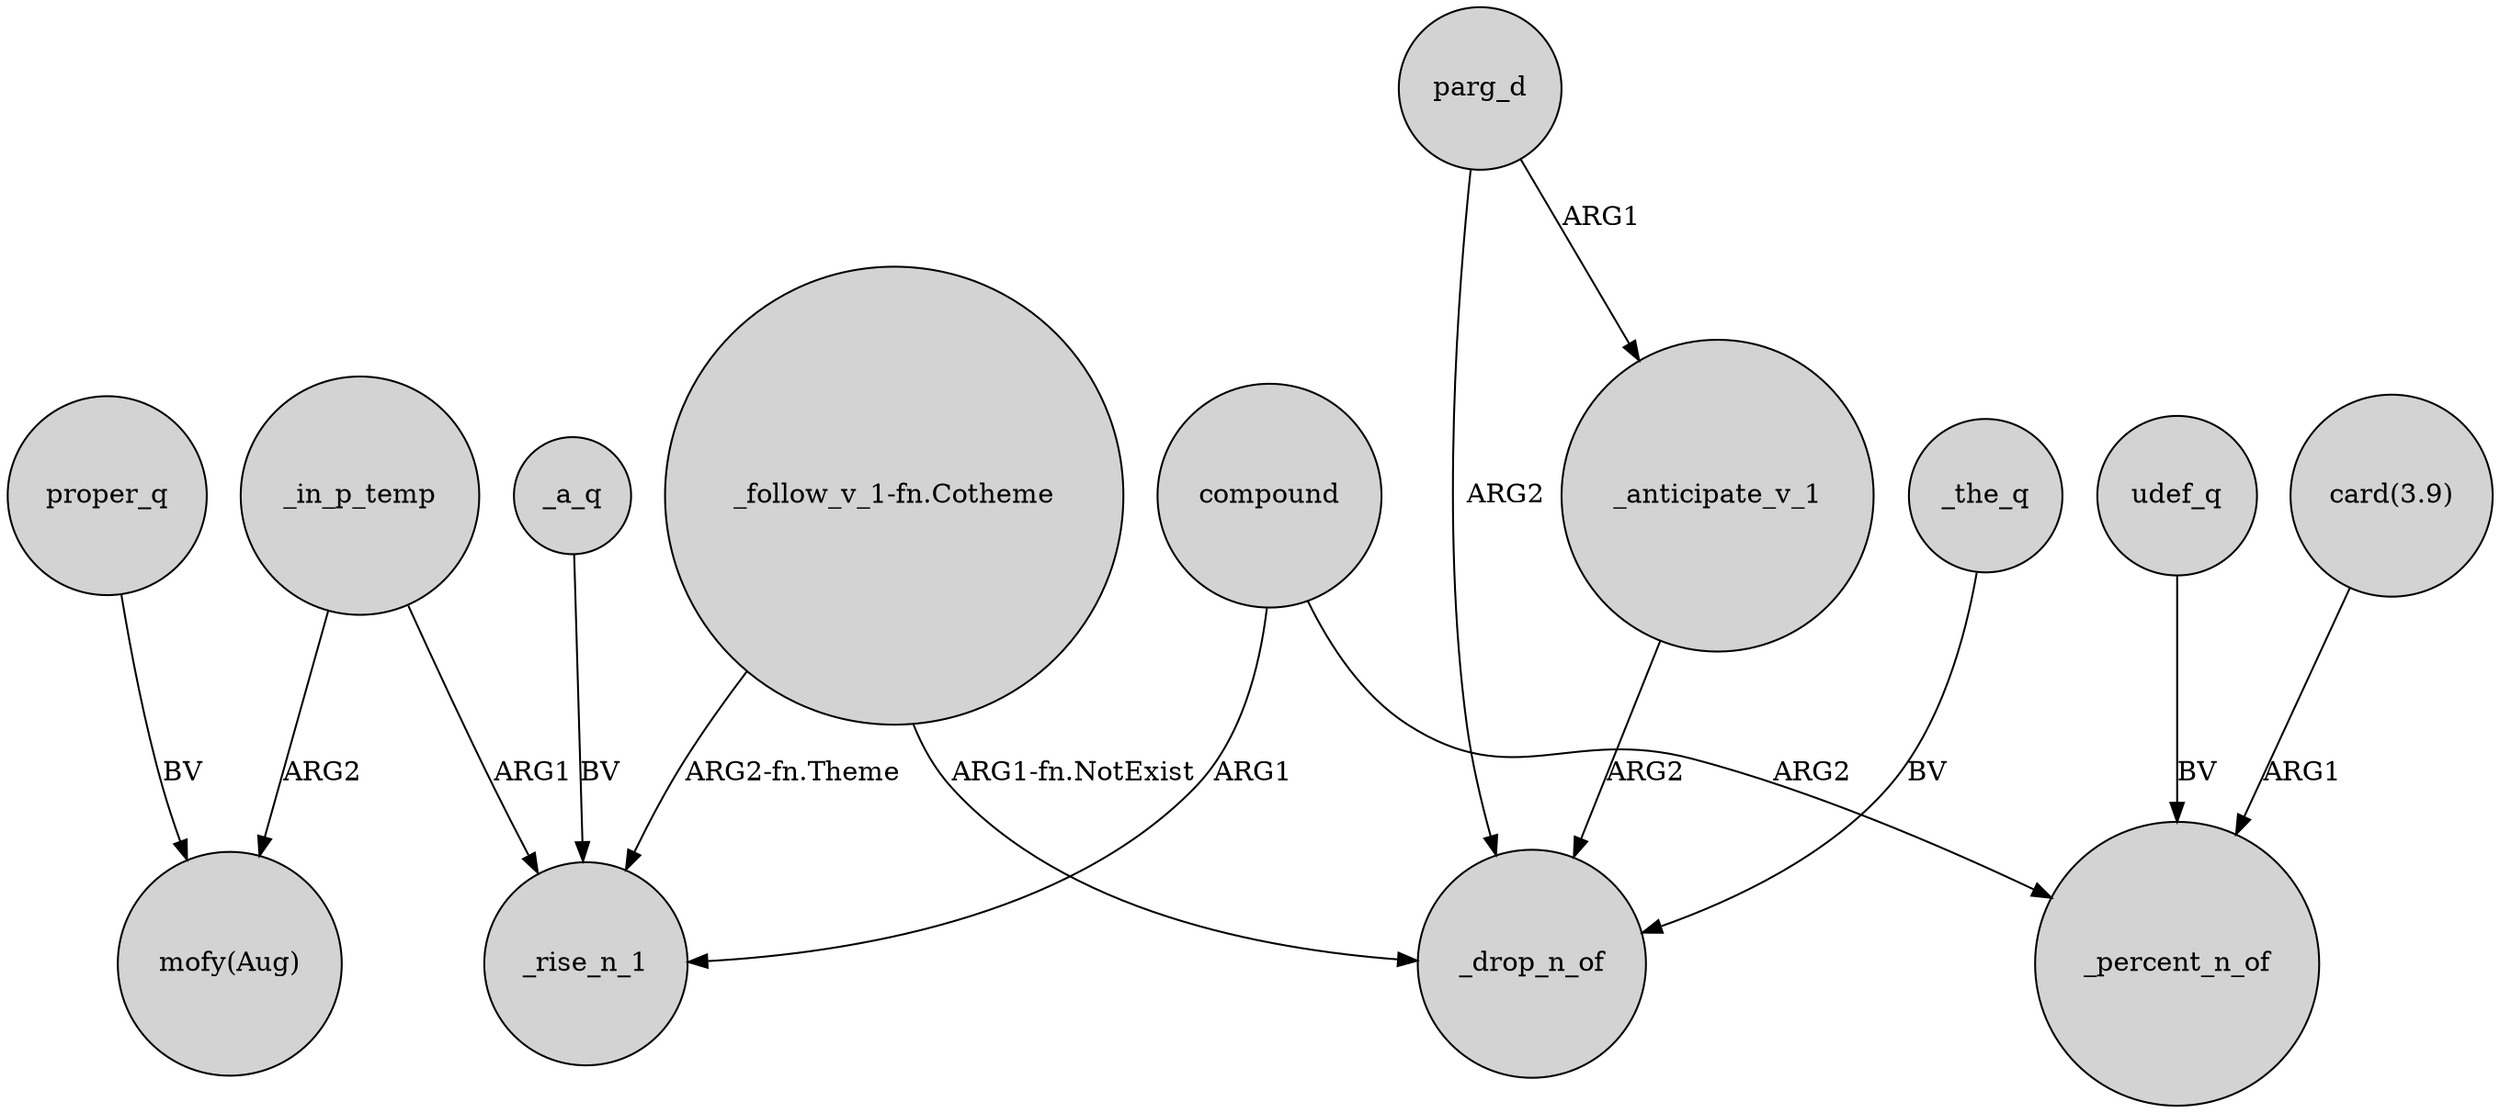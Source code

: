 digraph {
	node [shape=circle style=filled]
	_in_p_temp -> "mofy(Aug)" [label=ARG2]
	parg_d -> _drop_n_of [label=ARG2]
	"_follow_v_1-fn.Cotheme" -> _drop_n_of [label="ARG1-fn.NotExist"]
	compound -> _rise_n_1 [label=ARG1]
	udef_q -> _percent_n_of [label=BV]
	parg_d -> _anticipate_v_1 [label=ARG1]
	proper_q -> "mofy(Aug)" [label=BV]
	_a_q -> _rise_n_1 [label=BV]
	compound -> _percent_n_of [label=ARG2]
	"_follow_v_1-fn.Cotheme" -> _rise_n_1 [label="ARG2-fn.Theme"]
	"card(3.9)" -> _percent_n_of [label=ARG1]
	_the_q -> _drop_n_of [label=BV]
	_anticipate_v_1 -> _drop_n_of [label=ARG2]
	_in_p_temp -> _rise_n_1 [label=ARG1]
}
